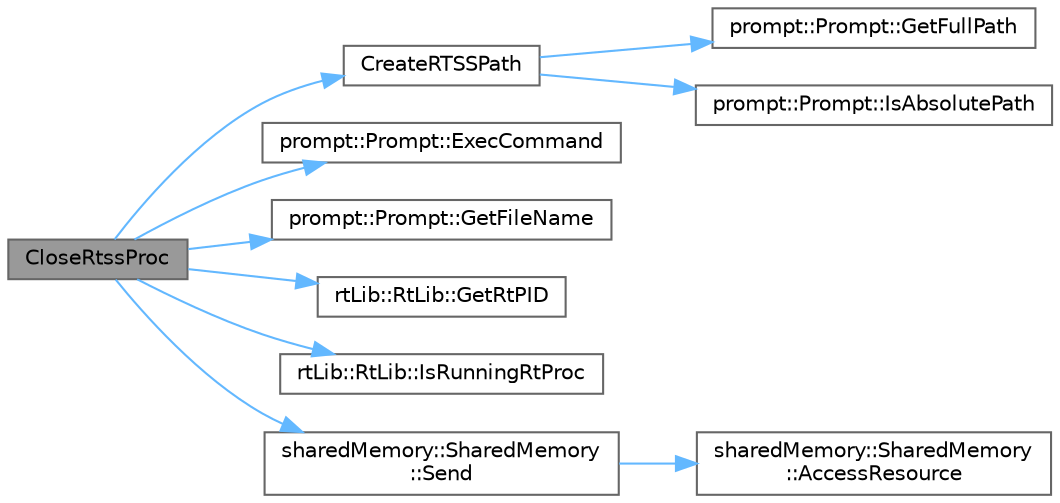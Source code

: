 digraph "CloseRtssProc"
{
 // LATEX_PDF_SIZE
  bgcolor="transparent";
  edge [fontname=Helvetica,fontsize=10,labelfontname=Helvetica,labelfontsize=10];
  node [fontname=Helvetica,fontsize=10,shape=box,height=0.2,width=0.4];
  rankdir="LR";
  Node1 [id="Node000001",label="CloseRtssProc",height=0.2,width=0.4,color="gray40", fillcolor="grey60", style="filled", fontcolor="black",tooltip="시스템 구성 정보를 사용하여 RTSS 프로세스를 닫습니다."];
  Node1 -> Node2 [id="edge1_Node000001_Node000002",color="steelblue1",style="solid",tooltip=" "];
  Node2 [id="Node000002",label="CreateRTSSPath",height=0.2,width=0.4,color="grey40", fillcolor="white", style="filled",URL="$_win_app_8cpp.html#a431bc0b8e2ac67e2ebb2649a63d78714",tooltip="시스템 구성 정보에 기반한 RTSS 경로를 생성합니다."];
  Node2 -> Node3 [id="edge2_Node000002_Node000003",color="steelblue1",style="solid",tooltip=" "];
  Node3 [id="Node000003",label="prompt::Prompt::GetFullPath",height=0.2,width=0.4,color="grey40", fillcolor="white", style="filled",URL="$classprompt_1_1_prompt.html#a20c6f56c1ae45a4ab06f8b86b63da4b9",tooltip="주어진 상대 경로를 절대 경로로 변환하여 반환합니다."];
  Node2 -> Node4 [id="edge3_Node000002_Node000004",color="steelblue1",style="solid",tooltip=" "];
  Node4 [id="Node000004",label="prompt::Prompt::IsAbsolutePath",height=0.2,width=0.4,color="grey40", fillcolor="white", style="filled",URL="$classprompt_1_1_prompt.html#abd8e2d6084b83286563431d3bd4fd2ca",tooltip="주어진 경로가 절대 경로인지 확인합니다."];
  Node1 -> Node5 [id="edge4_Node000001_Node000005",color="steelblue1",style="solid",tooltip=" "];
  Node5 [id="Node000005",label="prompt::Prompt::ExecCommand",height=0.2,width=0.4,color="grey40", fillcolor="white", style="filled",URL="$classprompt_1_1_prompt.html#a23c0175dad540b5db0c485f69b852785",tooltip="주어진 명령어를 실행하고 그 결과를 문자열로 반환합니다."];
  Node1 -> Node6 [id="edge5_Node000001_Node000006",color="steelblue1",style="solid",tooltip=" "];
  Node6 [id="Node000006",label="prompt::Prompt::GetFileName",height=0.2,width=0.4,color="grey40", fillcolor="white", style="filled",URL="$classprompt_1_1_prompt.html#a42620bbdcc465d3d5435012536926fa3",tooltip="주어진 경로에서 파일 이름만을 추출합니다."];
  Node1 -> Node7 [id="edge6_Node000001_Node000007",color="steelblue1",style="solid",tooltip=" "];
  Node7 [id="Node000007",label="rtLib::RtLib::GetRtPID",height=0.2,width=0.4,color="grey40", fillcolor="white", style="filled",URL="$classrt_lib_1_1_rt_lib.html#a65458672f751fbc9011d86c3a1a61e8b",tooltip="주어진 프로세스 이름을 기준으로 실행 중인 Rtss 프로세스의 PID를 반환합니다."];
  Node1 -> Node8 [id="edge7_Node000001_Node000008",color="steelblue1",style="solid",tooltip=" "];
  Node8 [id="Node000008",label="rtLib::RtLib::IsRunningRtProc",height=0.2,width=0.4,color="grey40", fillcolor="white", style="filled",URL="$classrt_lib_1_1_rt_lib.html#a992a369ffa71113c5f3c01222519b1ae",tooltip="주어진 프로세스 이름을 기준으로 해당 프로세스가 실행 중인지 확인합니다."];
  Node1 -> Node9 [id="edge8_Node000001_Node000009",color="steelblue1",style="solid",tooltip=" "];
  Node9 [id="Node000009",label="sharedMemory::SharedMemory\l::Send",height=0.2,width=0.4,color="grey40", fillcolor="white", style="filled",URL="$classshared_memory_1_1_shared_memory.html#a212b8529781cfac2d75de64db2abdea6",tooltip="데이터를 송신하는 메서드입니다."];
  Node9 -> Node10 [id="edge9_Node000009_Node000010",color="steelblue1",style="solid",tooltip=" "];
  Node10 [id="Node000010",label="sharedMemory::SharedMemory\l::AccessResource",height=0.2,width=0.4,color="grey40", fillcolor="white", style="filled",URL="$classshared_memory_1_1_shared_memory.html#aac2e636e1bb07c9b201c7df657b48fac",tooltip="공유 리소스에 접근하는 함수입니다."];
}
